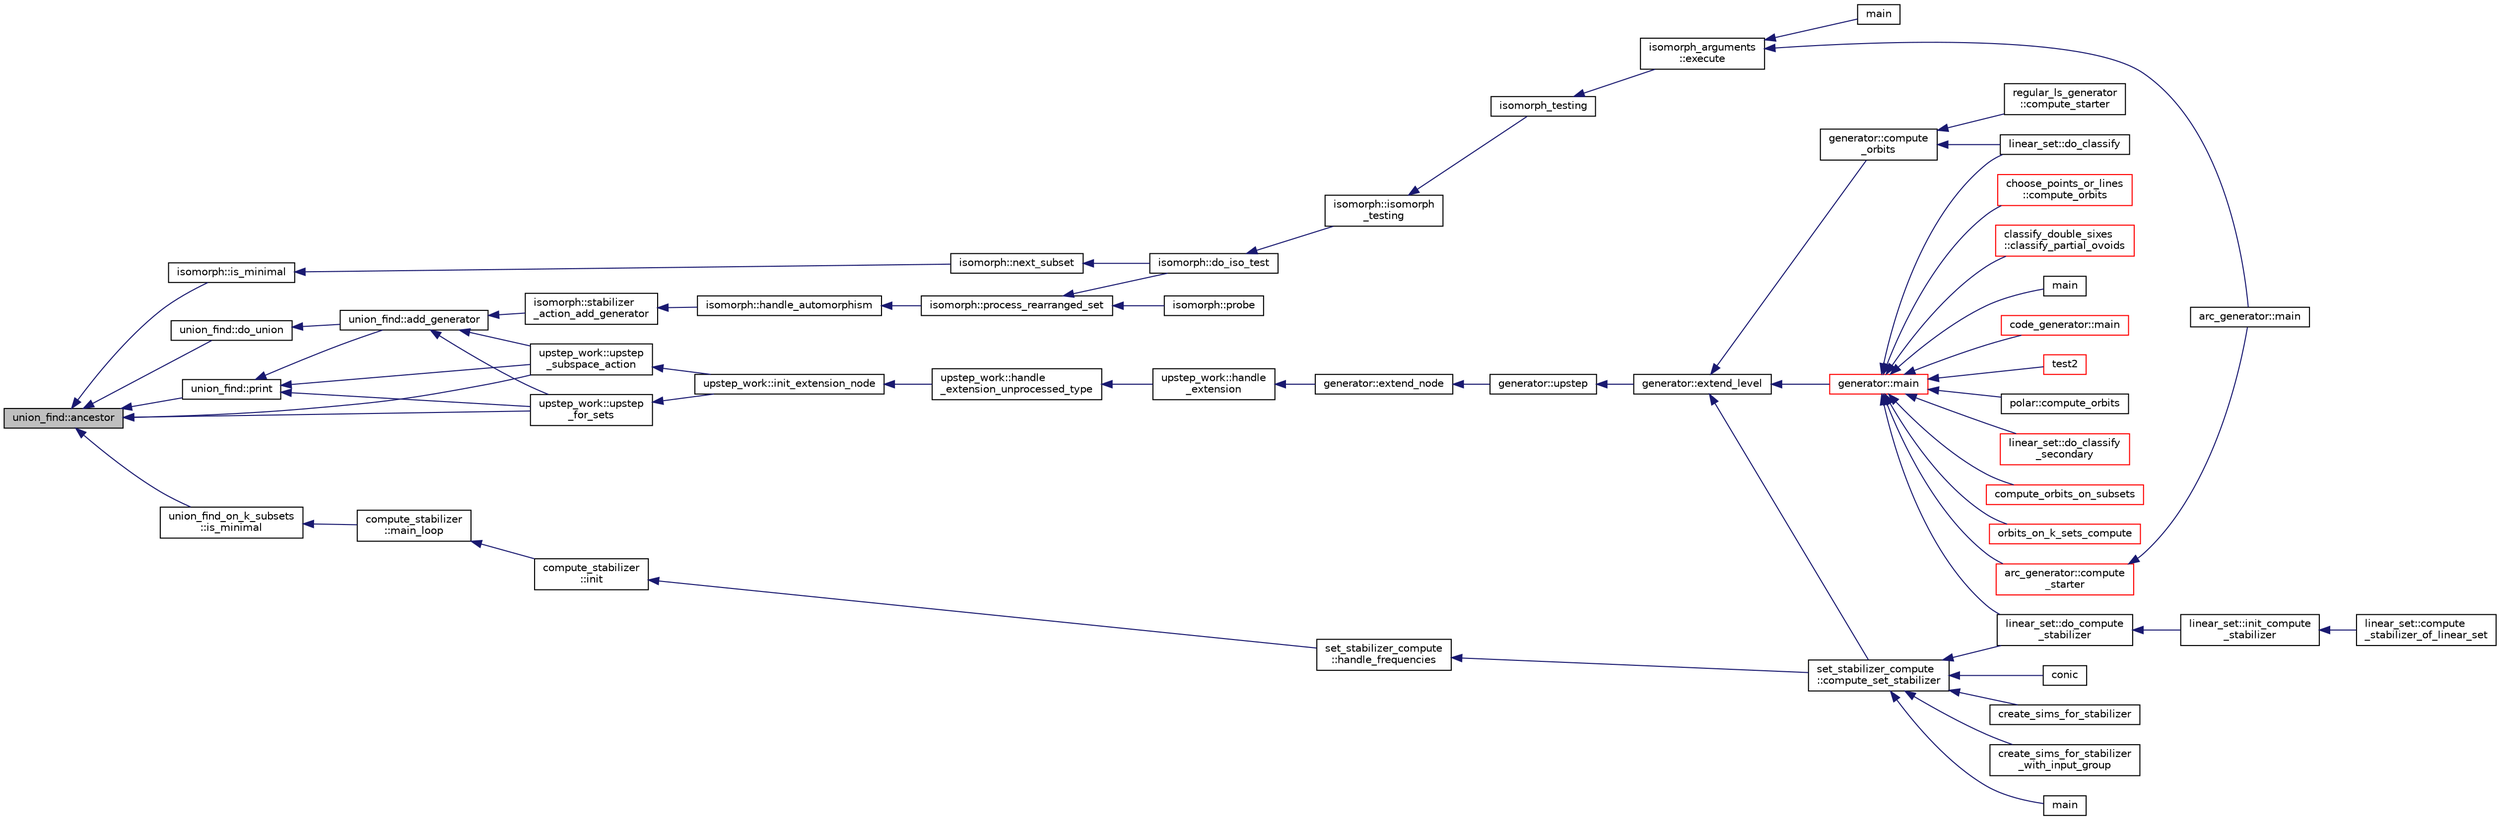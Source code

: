 digraph "union_find::ancestor"
{
  edge [fontname="Helvetica",fontsize="10",labelfontname="Helvetica",labelfontsize="10"];
  node [fontname="Helvetica",fontsize="10",shape=record];
  rankdir="LR";
  Node173 [label="union_find::ancestor",height=0.2,width=0.4,color="black", fillcolor="grey75", style="filled", fontcolor="black"];
  Node173 -> Node174 [dir="back",color="midnightblue",fontsize="10",style="solid",fontname="Helvetica"];
  Node174 [label="union_find::do_union",height=0.2,width=0.4,color="black", fillcolor="white", style="filled",URL="$d1/dfb/classunion__find.html#a7c57b5cf10387d978dc5c46c0e5f5f91"];
  Node174 -> Node175 [dir="back",color="midnightblue",fontsize="10",style="solid",fontname="Helvetica"];
  Node175 [label="union_find::add_generator",height=0.2,width=0.4,color="black", fillcolor="white", style="filled",URL="$d1/dfb/classunion__find.html#a40d8a9f64ec55632cefd15df02bf7204"];
  Node175 -> Node176 [dir="back",color="midnightblue",fontsize="10",style="solid",fontname="Helvetica"];
  Node176 [label="upstep_work::upstep\l_for_sets",height=0.2,width=0.4,color="black", fillcolor="white", style="filled",URL="$d2/dd6/classupstep__work.html#acbfe3d5e23c38c3dc8f5908e0bc5bf1b"];
  Node176 -> Node177 [dir="back",color="midnightblue",fontsize="10",style="solid",fontname="Helvetica"];
  Node177 [label="upstep_work::init_extension_node",height=0.2,width=0.4,color="black", fillcolor="white", style="filled",URL="$d2/dd6/classupstep__work.html#ad74931a4c6dc97102d405a755433297d"];
  Node177 -> Node178 [dir="back",color="midnightblue",fontsize="10",style="solid",fontname="Helvetica"];
  Node178 [label="upstep_work::handle\l_extension_unprocessed_type",height=0.2,width=0.4,color="black", fillcolor="white", style="filled",URL="$d2/dd6/classupstep__work.html#a4687dfab87eb7d0646cb79008dd3d32d"];
  Node178 -> Node179 [dir="back",color="midnightblue",fontsize="10",style="solid",fontname="Helvetica"];
  Node179 [label="upstep_work::handle\l_extension",height=0.2,width=0.4,color="black", fillcolor="white", style="filled",URL="$d2/dd6/classupstep__work.html#ad8ba22a74e9884f92e11340b24e6a6d6"];
  Node179 -> Node180 [dir="back",color="midnightblue",fontsize="10",style="solid",fontname="Helvetica"];
  Node180 [label="generator::extend_node",height=0.2,width=0.4,color="black", fillcolor="white", style="filled",URL="$d7/d73/classgenerator.html#ac71fa071cf218f54cdd9306a541744ae"];
  Node180 -> Node181 [dir="back",color="midnightblue",fontsize="10",style="solid",fontname="Helvetica"];
  Node181 [label="generator::upstep",height=0.2,width=0.4,color="black", fillcolor="white", style="filled",URL="$d7/d73/classgenerator.html#ae0f2cebdabc821837f633656d7b0fdfe"];
  Node181 -> Node182 [dir="back",color="midnightblue",fontsize="10",style="solid",fontname="Helvetica"];
  Node182 [label="generator::extend_level",height=0.2,width=0.4,color="black", fillcolor="white", style="filled",URL="$d7/d73/classgenerator.html#a91b84d80ccec0cd2136bc221c30e0f8e"];
  Node182 -> Node183 [dir="back",color="midnightblue",fontsize="10",style="solid",fontname="Helvetica"];
  Node183 [label="set_stabilizer_compute\l::compute_set_stabilizer",height=0.2,width=0.4,color="black", fillcolor="white", style="filled",URL="$d8/dc6/classset__stabilizer__compute.html#ad4f92074322e98c7cd0ed5d4f8486b76"];
  Node183 -> Node184 [dir="back",color="midnightblue",fontsize="10",style="solid",fontname="Helvetica"];
  Node184 [label="main",height=0.2,width=0.4,color="black", fillcolor="white", style="filled",URL="$db/d67/test__hyperoval_8_c.html#a3c04138a5bfe5d72780bb7e82a18e627"];
  Node183 -> Node185 [dir="back",color="midnightblue",fontsize="10",style="solid",fontname="Helvetica"];
  Node185 [label="conic",height=0.2,width=0.4,color="black", fillcolor="white", style="filled",URL="$d4/de8/conic_8_c.html#a96def9474b981a9d5831a9b48d85d652"];
  Node183 -> Node186 [dir="back",color="midnightblue",fontsize="10",style="solid",fontname="Helvetica"];
  Node186 [label="linear_set::do_compute\l_stabilizer",height=0.2,width=0.4,color="black", fillcolor="white", style="filled",URL="$dd/d86/classlinear__set.html#ae8f58ded28fb5370f4459cca42b7463b"];
  Node186 -> Node187 [dir="back",color="midnightblue",fontsize="10",style="solid",fontname="Helvetica"];
  Node187 [label="linear_set::init_compute\l_stabilizer",height=0.2,width=0.4,color="black", fillcolor="white", style="filled",URL="$dd/d86/classlinear__set.html#a0cc3eaec1896fdc977b62e94623b055b"];
  Node187 -> Node188 [dir="back",color="midnightblue",fontsize="10",style="solid",fontname="Helvetica"];
  Node188 [label="linear_set::compute\l_stabilizer_of_linear_set",height=0.2,width=0.4,color="black", fillcolor="white", style="filled",URL="$dd/d86/classlinear__set.html#a098a133edfbaae0fd347a69c50bdbee2"];
  Node183 -> Node189 [dir="back",color="midnightblue",fontsize="10",style="solid",fontname="Helvetica"];
  Node189 [label="create_sims_for_stabilizer",height=0.2,width=0.4,color="black", fillcolor="white", style="filled",URL="$d0/d76/tl__algebra__and__number__theory_8h.html#af2c67d225072549409be710ac3cd30f8"];
  Node183 -> Node190 [dir="back",color="midnightblue",fontsize="10",style="solid",fontname="Helvetica"];
  Node190 [label="create_sims_for_stabilizer\l_with_input_group",height=0.2,width=0.4,color="black", fillcolor="white", style="filled",URL="$d0/d76/tl__algebra__and__number__theory_8h.html#af5482567a8d6ba5c2fe593bf6f7f9a0f"];
  Node182 -> Node191 [dir="back",color="midnightblue",fontsize="10",style="solid",fontname="Helvetica"];
  Node191 [label="generator::compute\l_orbits",height=0.2,width=0.4,color="black", fillcolor="white", style="filled",URL="$d7/d73/classgenerator.html#a23989bc20ecaaed39c4119c758367f40"];
  Node191 -> Node192 [dir="back",color="midnightblue",fontsize="10",style="solid",fontname="Helvetica"];
  Node192 [label="regular_ls_generator\l::compute_starter",height=0.2,width=0.4,color="black", fillcolor="white", style="filled",URL="$d2/dd8/classregular__ls__generator.html#aa38907741058694a73194b02ceb4a53d"];
  Node191 -> Node193 [dir="back",color="midnightblue",fontsize="10",style="solid",fontname="Helvetica"];
  Node193 [label="linear_set::do_classify",height=0.2,width=0.4,color="black", fillcolor="white", style="filled",URL="$dd/d86/classlinear__set.html#a3eb2dbce7fa8b71901dfc12f288ddd0c"];
  Node182 -> Node194 [dir="back",color="midnightblue",fontsize="10",style="solid",fontname="Helvetica"];
  Node194 [label="generator::main",height=0.2,width=0.4,color="red", fillcolor="white", style="filled",URL="$d7/d73/classgenerator.html#a01abff8e9f231bf0d82e2e8e0061f242"];
  Node194 -> Node195 [dir="back",color="midnightblue",fontsize="10",style="solid",fontname="Helvetica"];
  Node195 [label="main",height=0.2,width=0.4,color="black", fillcolor="white", style="filled",URL="$d2/d11/codes_8h.html#a217dbf8b442f20279ea00b898af96f52"];
  Node194 -> Node196 [dir="back",color="midnightblue",fontsize="10",style="solid",fontname="Helvetica"];
  Node196 [label="code_generator::main",height=0.2,width=0.4,color="red", fillcolor="white", style="filled",URL="$db/d37/classcode__generator.html#ab3cf3a306e4032c2b471ac95321c599f"];
  Node194 -> Node198 [dir="back",color="midnightblue",fontsize="10",style="solid",fontname="Helvetica"];
  Node198 [label="test2",height=0.2,width=0.4,color="red", fillcolor="white", style="filled",URL="$d9/db0/factor__space_8_c.html#a39d73a812e5fd8f1bc111e948368cb10"];
  Node194 -> Node200 [dir="back",color="midnightblue",fontsize="10",style="solid",fontname="Helvetica"];
  Node200 [label="polar::compute_orbits",height=0.2,width=0.4,color="black", fillcolor="white", style="filled",URL="$da/d1c/classpolar.html#ac4c3c4f95d14c74ff4a3ec3f3479a1da"];
  Node194 -> Node193 [dir="back",color="midnightblue",fontsize="10",style="solid",fontname="Helvetica"];
  Node194 -> Node201 [dir="back",color="midnightblue",fontsize="10",style="solid",fontname="Helvetica"];
  Node201 [label="linear_set::do_classify\l_secondary",height=0.2,width=0.4,color="red", fillcolor="white", style="filled",URL="$dd/d86/classlinear__set.html#a47eb7f9995f3343abd3bdfbf9a9a9162"];
  Node194 -> Node186 [dir="back",color="midnightblue",fontsize="10",style="solid",fontname="Helvetica"];
  Node194 -> Node204 [dir="back",color="midnightblue",fontsize="10",style="solid",fontname="Helvetica"];
  Node204 [label="compute_orbits_on_subsets",height=0.2,width=0.4,color="red", fillcolor="white", style="filled",URL="$d3/d35/snakes__and__ladders__global_8_c.html#af33697aede0480110b1227f727252637"];
  Node194 -> Node222 [dir="back",color="midnightblue",fontsize="10",style="solid",fontname="Helvetica"];
  Node222 [label="orbits_on_k_sets_compute",height=0.2,width=0.4,color="red", fillcolor="white", style="filled",URL="$d3/d35/snakes__and__ladders__global_8_c.html#a96743526b15703539d544499276aaa71"];
  Node194 -> Node233 [dir="back",color="midnightblue",fontsize="10",style="solid",fontname="Helvetica"];
  Node233 [label="arc_generator::compute\l_starter",height=0.2,width=0.4,color="red", fillcolor="white", style="filled",URL="$d4/d21/classarc__generator.html#aad1dcec3a1c302e743d574bd1ac857d9"];
  Node233 -> Node232 [dir="back",color="midnightblue",fontsize="10",style="solid",fontname="Helvetica"];
  Node232 [label="arc_generator::main",height=0.2,width=0.4,color="black", fillcolor="white", style="filled",URL="$d4/d21/classarc__generator.html#ad80140b51b165dad1fe6ab232be7829a"];
  Node194 -> Node238 [dir="back",color="midnightblue",fontsize="10",style="solid",fontname="Helvetica"];
  Node238 [label="choose_points_or_lines\l::compute_orbits",height=0.2,width=0.4,color="red", fillcolor="white", style="filled",URL="$d6/d75/classchoose__points__or__lines.html#adc353e2d41dc8a39563322c8cdd85f61"];
  Node194 -> Node240 [dir="back",color="midnightblue",fontsize="10",style="solid",fontname="Helvetica"];
  Node240 [label="classify_double_sixes\l::classify_partial_ovoids",height=0.2,width=0.4,color="red", fillcolor="white", style="filled",URL="$dd/d23/classclassify__double__sixes.html#a2253fca143a0e8a3e39655eb05668ae9"];
  Node175 -> Node250 [dir="back",color="midnightblue",fontsize="10",style="solid",fontname="Helvetica"];
  Node250 [label="upstep_work::upstep\l_subspace_action",height=0.2,width=0.4,color="black", fillcolor="white", style="filled",URL="$d2/dd6/classupstep__work.html#afd45c862c93f460a2e523f074d024529"];
  Node250 -> Node177 [dir="back",color="midnightblue",fontsize="10",style="solid",fontname="Helvetica"];
  Node175 -> Node251 [dir="back",color="midnightblue",fontsize="10",style="solid",fontname="Helvetica"];
  Node251 [label="isomorph::stabilizer\l_action_add_generator",height=0.2,width=0.4,color="black", fillcolor="white", style="filled",URL="$d3/d5f/classisomorph.html#ae91af86c9c82cf9c5c7ee24a60e59460"];
  Node251 -> Node252 [dir="back",color="midnightblue",fontsize="10",style="solid",fontname="Helvetica"];
  Node252 [label="isomorph::handle_automorphism",height=0.2,width=0.4,color="black", fillcolor="white", style="filled",URL="$d3/d5f/classisomorph.html#a95e0ae39f992234f7cbeb6f1d57d82df"];
  Node252 -> Node253 [dir="back",color="midnightblue",fontsize="10",style="solid",fontname="Helvetica"];
  Node253 [label="isomorph::process_rearranged_set",height=0.2,width=0.4,color="black", fillcolor="white", style="filled",URL="$d3/d5f/classisomorph.html#a7767fd5f1da6dfd7f93810be99ba4ab6"];
  Node253 -> Node254 [dir="back",color="midnightblue",fontsize="10",style="solid",fontname="Helvetica"];
  Node254 [label="isomorph::probe",height=0.2,width=0.4,color="black", fillcolor="white", style="filled",URL="$d3/d5f/classisomorph.html#a9cb6fed7b6ac639d886b117a1f454441"];
  Node253 -> Node255 [dir="back",color="midnightblue",fontsize="10",style="solid",fontname="Helvetica"];
  Node255 [label="isomorph::do_iso_test",height=0.2,width=0.4,color="black", fillcolor="white", style="filled",URL="$d3/d5f/classisomorph.html#a51fc3bf5cc3a99282a489b2df37ee24e"];
  Node255 -> Node256 [dir="back",color="midnightblue",fontsize="10",style="solid",fontname="Helvetica"];
  Node256 [label="isomorph::isomorph\l_testing",height=0.2,width=0.4,color="black", fillcolor="white", style="filled",URL="$d3/d5f/classisomorph.html#ad7945ec94ba0ba16953482edfaa4da6e"];
  Node256 -> Node257 [dir="back",color="midnightblue",fontsize="10",style="solid",fontname="Helvetica"];
  Node257 [label="isomorph_testing",height=0.2,width=0.4,color="black", fillcolor="white", style="filled",URL="$d4/d7e/isomorph__global_8_c.html#a5a73cbe9f89c4727f086482ee2d238f9"];
  Node257 -> Node230 [dir="back",color="midnightblue",fontsize="10",style="solid",fontname="Helvetica"];
  Node230 [label="isomorph_arguments\l::execute",height=0.2,width=0.4,color="black", fillcolor="white", style="filled",URL="$d5/de4/classisomorph__arguments.html#aa85e472d14906abdd5672dc66027583e"];
  Node230 -> Node231 [dir="back",color="midnightblue",fontsize="10",style="solid",fontname="Helvetica"];
  Node231 [label="main",height=0.2,width=0.4,color="black", fillcolor="white", style="filled",URL="$d1/d5e/blt__main_8_c.html#a217dbf8b442f20279ea00b898af96f52"];
  Node230 -> Node232 [dir="back",color="midnightblue",fontsize="10",style="solid",fontname="Helvetica"];
  Node173 -> Node258 [dir="back",color="midnightblue",fontsize="10",style="solid",fontname="Helvetica"];
  Node258 [label="union_find::print",height=0.2,width=0.4,color="black", fillcolor="white", style="filled",URL="$d1/dfb/classunion__find.html#af6000e243b74029060540235bd2b89fe"];
  Node258 -> Node175 [dir="back",color="midnightblue",fontsize="10",style="solid",fontname="Helvetica"];
  Node258 -> Node176 [dir="back",color="midnightblue",fontsize="10",style="solid",fontname="Helvetica"];
  Node258 -> Node250 [dir="back",color="midnightblue",fontsize="10",style="solid",fontname="Helvetica"];
  Node173 -> Node259 [dir="back",color="midnightblue",fontsize="10",style="solid",fontname="Helvetica"];
  Node259 [label="union_find_on_k_subsets\l::is_minimal",height=0.2,width=0.4,color="black", fillcolor="white", style="filled",URL="$d3/d1b/classunion__find__on__k__subsets.html#aaccc96b763e0af9bf15d24705ea0f3f1"];
  Node259 -> Node260 [dir="back",color="midnightblue",fontsize="10",style="solid",fontname="Helvetica"];
  Node260 [label="compute_stabilizer\l::main_loop",height=0.2,width=0.4,color="black", fillcolor="white", style="filled",URL="$d8/d30/classcompute__stabilizer.html#ae8615a28e0494704450689b6ea0b7ca2"];
  Node260 -> Node261 [dir="back",color="midnightblue",fontsize="10",style="solid",fontname="Helvetica"];
  Node261 [label="compute_stabilizer\l::init",height=0.2,width=0.4,color="black", fillcolor="white", style="filled",URL="$d8/d30/classcompute__stabilizer.html#a36a1729430f317a65559220a8206a7d7"];
  Node261 -> Node262 [dir="back",color="midnightblue",fontsize="10",style="solid",fontname="Helvetica"];
  Node262 [label="set_stabilizer_compute\l::handle_frequencies",height=0.2,width=0.4,color="black", fillcolor="white", style="filled",URL="$d8/dc6/classset__stabilizer__compute.html#a247c31bc3f19f22dadbfd7607cbaaa78"];
  Node262 -> Node183 [dir="back",color="midnightblue",fontsize="10",style="solid",fontname="Helvetica"];
  Node173 -> Node176 [dir="back",color="midnightblue",fontsize="10",style="solid",fontname="Helvetica"];
  Node173 -> Node250 [dir="back",color="midnightblue",fontsize="10",style="solid",fontname="Helvetica"];
  Node173 -> Node263 [dir="back",color="midnightblue",fontsize="10",style="solid",fontname="Helvetica"];
  Node263 [label="isomorph::is_minimal",height=0.2,width=0.4,color="black", fillcolor="white", style="filled",URL="$d3/d5f/classisomorph.html#a99d321a02825c08837425be0c555a0c7"];
  Node263 -> Node264 [dir="back",color="midnightblue",fontsize="10",style="solid",fontname="Helvetica"];
  Node264 [label="isomorph::next_subset",height=0.2,width=0.4,color="black", fillcolor="white", style="filled",URL="$d3/d5f/classisomorph.html#a9e5876d214f75b10f9b301115ed80002"];
  Node264 -> Node255 [dir="back",color="midnightblue",fontsize="10",style="solid",fontname="Helvetica"];
}
